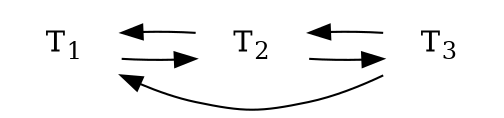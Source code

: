 digraph task1 {
        rankdir="LR";
        T1 [shape=none, label=<T<SUB>1</SUB>>];
        T2 [shape=none, label=<T<SUB>2</SUB>>];
        T3 [shape=none, label=<T<SUB>3</SUB>>];
        T2 -> T1;
        T1 -> T2[splines=spline];
        T3 -> T2;
        T2 -> T3;
        T3 -> T1;
}